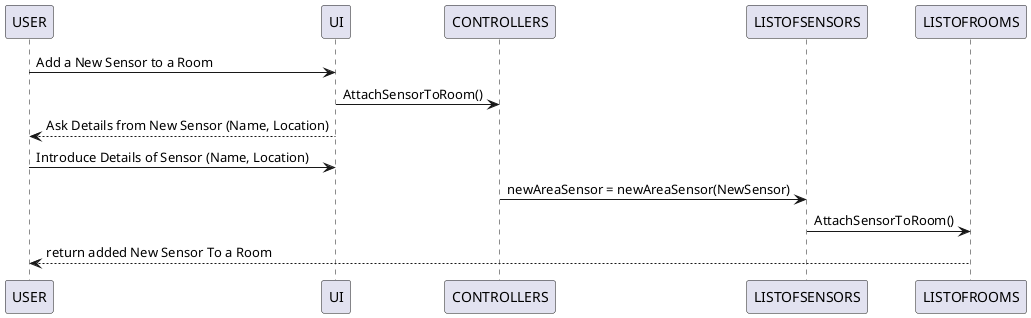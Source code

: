 @startuml
USER -> UI: Add a New Sensor to a Room
UI -> CONTROLLERS: AttachSensorToRoom()
USER <-- UI : Ask Details from New Sensor (Name, Location)
USER -> UI : Introduce Details of Sensor (Name, Location)
CONTROLLERS -> LISTOFSENSORS: newAreaSensor = newAreaSensor(NewSensor)
LISTOFSENSORS -> LISTOFROOMS : AttachSensorToRoom()

USER <-- LISTOFROOMS : return added New Sensor To a Room

@enduml